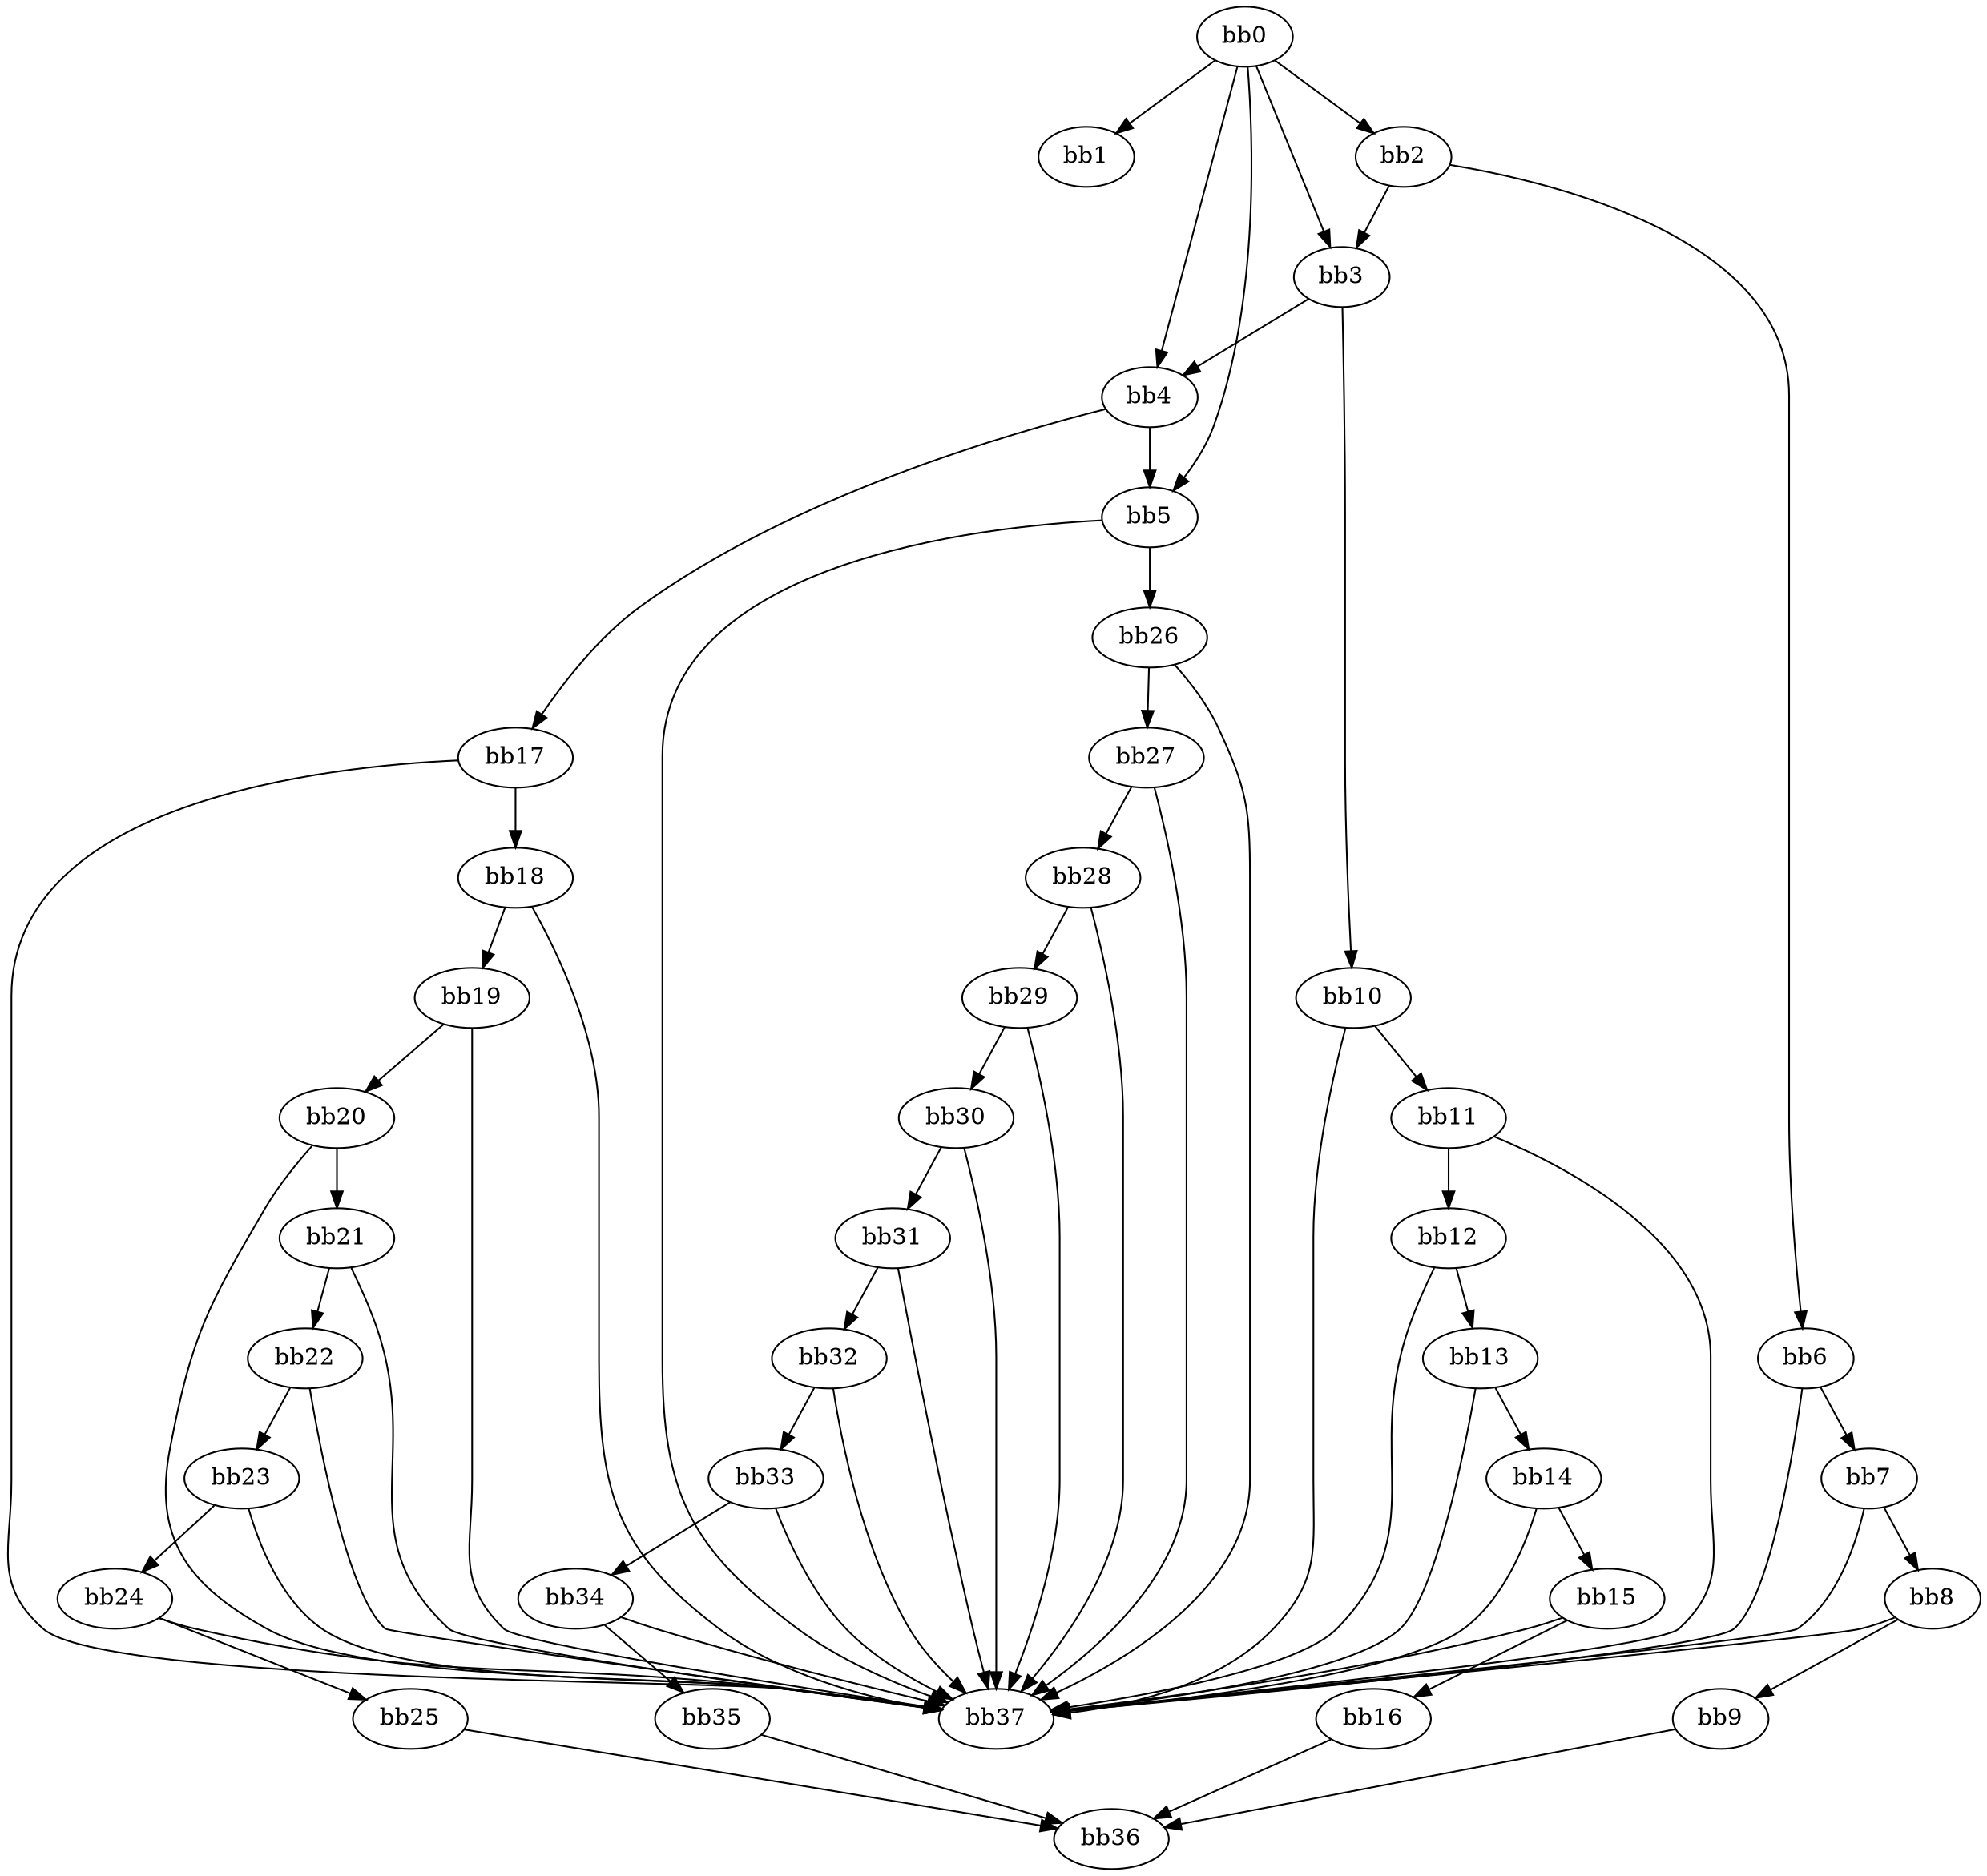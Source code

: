 digraph {
    0 [ label = "bb0\l" ]
    1 [ label = "bb1\l" ]
    2 [ label = "bb2\l" ]
    3 [ label = "bb3\l" ]
    4 [ label = "bb4\l" ]
    5 [ label = "bb5\l" ]
    6 [ label = "bb6\l" ]
    7 [ label = "bb7\l" ]
    8 [ label = "bb8\l" ]
    9 [ label = "bb9\l" ]
    10 [ label = "bb10\l" ]
    11 [ label = "bb11\l" ]
    12 [ label = "bb12\l" ]
    13 [ label = "bb13\l" ]
    14 [ label = "bb14\l" ]
    15 [ label = "bb15\l" ]
    16 [ label = "bb16\l" ]
    17 [ label = "bb17\l" ]
    18 [ label = "bb18\l" ]
    19 [ label = "bb19\l" ]
    20 [ label = "bb20\l" ]
    21 [ label = "bb21\l" ]
    22 [ label = "bb22\l" ]
    23 [ label = "bb23\l" ]
    24 [ label = "bb24\l" ]
    25 [ label = "bb25\l" ]
    26 [ label = "bb26\l" ]
    27 [ label = "bb27\l" ]
    28 [ label = "bb28\l" ]
    29 [ label = "bb29\l" ]
    30 [ label = "bb30\l" ]
    31 [ label = "bb31\l" ]
    32 [ label = "bb32\l" ]
    33 [ label = "bb33\l" ]
    34 [ label = "bb34\l" ]
    35 [ label = "bb35\l" ]
    36 [ label = "bb36\l" ]
    37 [ label = "bb37\l" ]
    0 -> 1 [ ]
    0 -> 2 [ ]
    0 -> 3 [ ]
    0 -> 4 [ ]
    0 -> 5 [ ]
    2 -> 3 [ ]
    2 -> 6 [ ]
    3 -> 4 [ ]
    3 -> 10 [ ]
    4 -> 5 [ ]
    4 -> 17 [ ]
    5 -> 26 [ ]
    5 -> 37 [ ]
    6 -> 7 [ ]
    6 -> 37 [ ]
    7 -> 8 [ ]
    7 -> 37 [ ]
    8 -> 9 [ ]
    8 -> 37 [ ]
    9 -> 36 [ ]
    10 -> 11 [ ]
    10 -> 37 [ ]
    11 -> 12 [ ]
    11 -> 37 [ ]
    12 -> 13 [ ]
    12 -> 37 [ ]
    13 -> 14 [ ]
    13 -> 37 [ ]
    14 -> 15 [ ]
    14 -> 37 [ ]
    15 -> 16 [ ]
    15 -> 37 [ ]
    16 -> 36 [ ]
    17 -> 18 [ ]
    17 -> 37 [ ]
    18 -> 19 [ ]
    18 -> 37 [ ]
    19 -> 20 [ ]
    19 -> 37 [ ]
    20 -> 21 [ ]
    20 -> 37 [ ]
    21 -> 22 [ ]
    21 -> 37 [ ]
    22 -> 23 [ ]
    22 -> 37 [ ]
    23 -> 24 [ ]
    23 -> 37 [ ]
    24 -> 25 [ ]
    24 -> 37 [ ]
    25 -> 36 [ ]
    26 -> 27 [ ]
    26 -> 37 [ ]
    27 -> 28 [ ]
    27 -> 37 [ ]
    28 -> 29 [ ]
    28 -> 37 [ ]
    29 -> 30 [ ]
    29 -> 37 [ ]
    30 -> 31 [ ]
    30 -> 37 [ ]
    31 -> 32 [ ]
    31 -> 37 [ ]
    32 -> 33 [ ]
    32 -> 37 [ ]
    33 -> 34 [ ]
    33 -> 37 [ ]
    34 -> 35 [ ]
    34 -> 37 [ ]
    35 -> 36 [ ]
}

